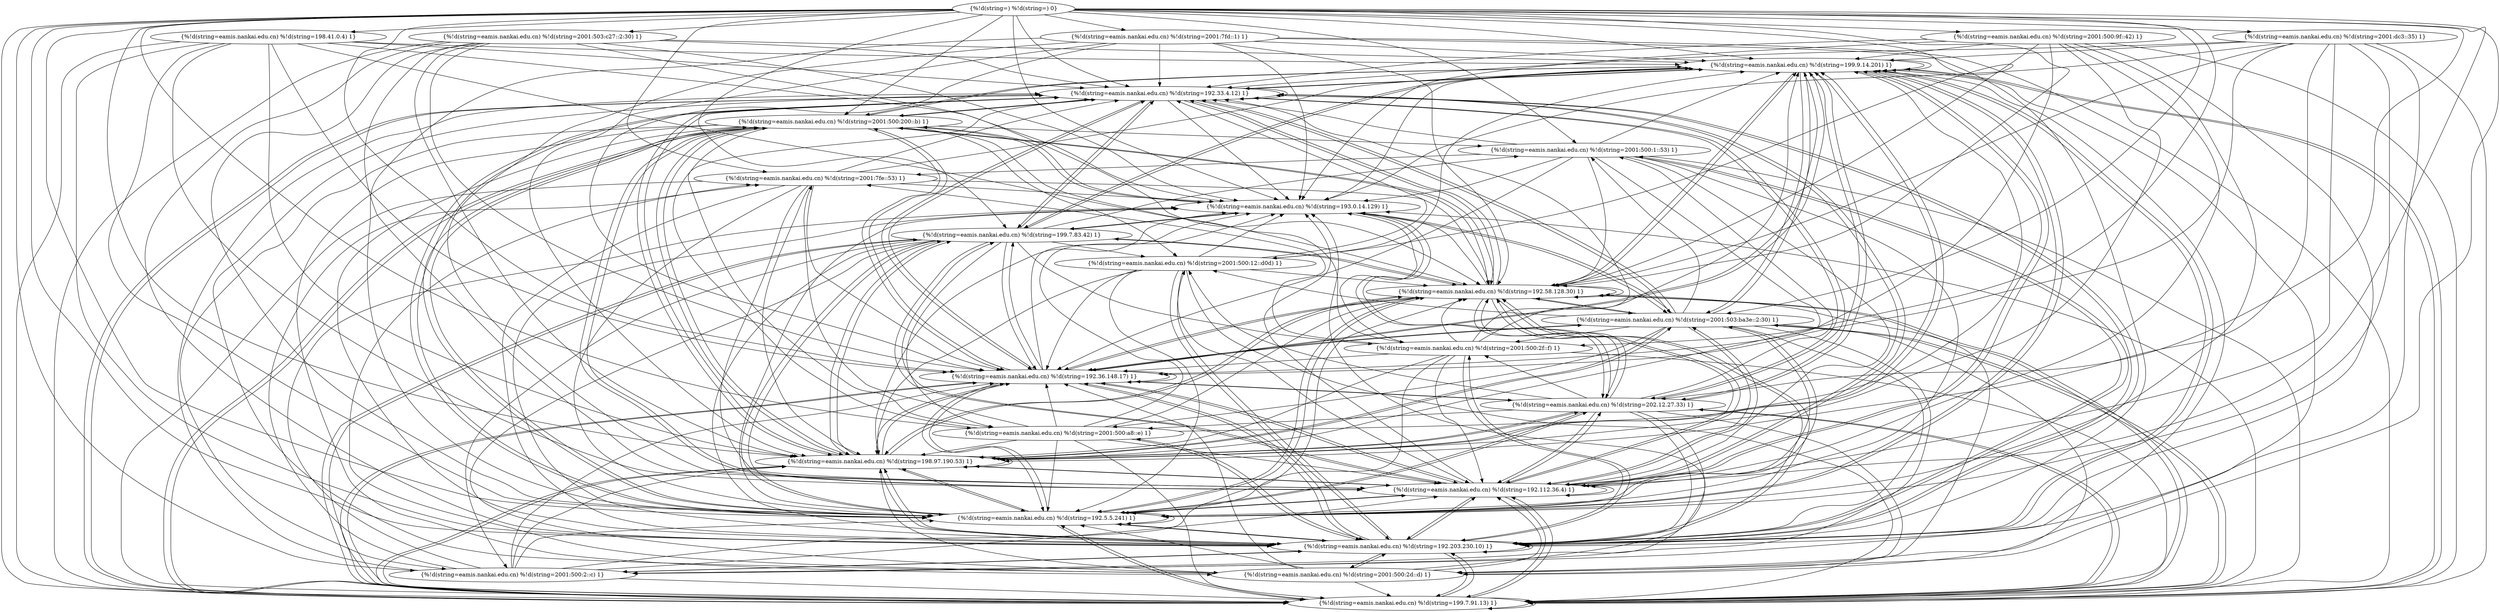 digraph G {
	 "{%!d(string=) %!d(string=) 0}" -> "{%!d(string=eamis.nankai.edu.cn) %!d(string=198.41.0.4) 1}";
	 "{%!d(string=) %!d(string=) 0}" -> "{%!d(string=eamis.nankai.edu.cn) %!d(string=199.9.14.201) 1}";
	 "{%!d(string=) %!d(string=) 0}" -> "{%!d(string=eamis.nankai.edu.cn) %!d(string=192.33.4.12) 1}";
	 "{%!d(string=) %!d(string=) 0}" -> "{%!d(string=eamis.nankai.edu.cn) %!d(string=199.7.91.13) 1}";
	 "{%!d(string=) %!d(string=) 0}" -> "{%!d(string=eamis.nankai.edu.cn) %!d(string=192.203.230.10) 1}";
	 "{%!d(string=) %!d(string=) 0}" -> "{%!d(string=eamis.nankai.edu.cn) %!d(string=192.5.5.241) 1}";
	 "{%!d(string=) %!d(string=) 0}" -> "{%!d(string=eamis.nankai.edu.cn) %!d(string=192.112.36.4) 1}";
	 "{%!d(string=) %!d(string=) 0}" -> "{%!d(string=eamis.nankai.edu.cn) %!d(string=198.97.190.53) 1}";
	 "{%!d(string=) %!d(string=) 0}" -> "{%!d(string=eamis.nankai.edu.cn) %!d(string=192.36.148.17) 1}";
	 "{%!d(string=) %!d(string=) 0}" -> "{%!d(string=eamis.nankai.edu.cn) %!d(string=192.58.128.30) 1}";
	 "{%!d(string=) %!d(string=) 0}" -> "{%!d(string=eamis.nankai.edu.cn) %!d(string=193.0.14.129) 1}";
	 "{%!d(string=) %!d(string=) 0}" -> "{%!d(string=eamis.nankai.edu.cn) %!d(string=199.7.83.42) 1}";
	 "{%!d(string=) %!d(string=) 0}" -> "{%!d(string=eamis.nankai.edu.cn) %!d(string=202.12.27.33) 1}";
	 "{%!d(string=) %!d(string=) 0}" -> "{%!d(string=eamis.nankai.edu.cn) %!d(string=2001:503:ba3e::2:30) 1}";
	 "{%!d(string=) %!d(string=) 0}" -> "{%!d(string=eamis.nankai.edu.cn) %!d(string=2001:500:200::b) 1}";
	 "{%!d(string=) %!d(string=) 0}" -> "{%!d(string=eamis.nankai.edu.cn) %!d(string=2001:500:2::c) 1}";
	 "{%!d(string=) %!d(string=) 0}" -> "{%!d(string=eamis.nankai.edu.cn) %!d(string=2001:500:2d::d) 1}";
	 "{%!d(string=) %!d(string=) 0}" -> "{%!d(string=eamis.nankai.edu.cn) %!d(string=2001:500:a8::e) 1}";
	 "{%!d(string=) %!d(string=) 0}" -> "{%!d(string=eamis.nankai.edu.cn) %!d(string=2001:500:2f::f) 1}";
	 "{%!d(string=) %!d(string=) 0}" -> "{%!d(string=eamis.nankai.edu.cn) %!d(string=2001:500:12::d0d) 1}";
	 "{%!d(string=) %!d(string=) 0}" -> "{%!d(string=eamis.nankai.edu.cn) %!d(string=2001:500:1::53) 1}";
	 "{%!d(string=) %!d(string=) 0}" -> "{%!d(string=eamis.nankai.edu.cn) %!d(string=2001:7fe::53) 1}";
	 "{%!d(string=) %!d(string=) 0}" -> "{%!d(string=eamis.nankai.edu.cn) %!d(string=2001:503:c27::2:30) 1}";
	 "{%!d(string=) %!d(string=) 0}" -> "{%!d(string=eamis.nankai.edu.cn) %!d(string=2001:7fd::1) 1}";
	 "{%!d(string=) %!d(string=) 0}" -> "{%!d(string=eamis.nankai.edu.cn) %!d(string=2001:500:9f::42) 1}";
	 "{%!d(string=) %!d(string=) 0}" -> "{%!d(string=eamis.nankai.edu.cn) %!d(string=2001:dc3::35) 1}";
	 "{%!d(string=eamis.nankai.edu.cn) %!d(string=198.41.0.4) 1}" -> "{%!d(string=eamis.nankai.edu.cn) %!d(string=199.9.14.201) 1}";
	 "{%!d(string=eamis.nankai.edu.cn) %!d(string=198.41.0.4) 1}" -> "{%!d(string=eamis.nankai.edu.cn) %!d(string=192.33.4.12) 1}";
	 "{%!d(string=eamis.nankai.edu.cn) %!d(string=198.41.0.4) 1}" -> "{%!d(string=eamis.nankai.edu.cn) %!d(string=199.7.91.13) 1}";
	 "{%!d(string=eamis.nankai.edu.cn) %!d(string=198.41.0.4) 1}" -> "{%!d(string=eamis.nankai.edu.cn) %!d(string=192.203.230.10) 1}";
	 "{%!d(string=eamis.nankai.edu.cn) %!d(string=198.41.0.4) 1}" -> "{%!d(string=eamis.nankai.edu.cn) %!d(string=192.5.5.241) 1}";
	 "{%!d(string=eamis.nankai.edu.cn) %!d(string=198.41.0.4) 1}" -> "{%!d(string=eamis.nankai.edu.cn) %!d(string=192.112.36.4) 1}";
	 "{%!d(string=eamis.nankai.edu.cn) %!d(string=198.41.0.4) 1}" -> "{%!d(string=eamis.nankai.edu.cn) %!d(string=198.97.190.53) 1}";
	 "{%!d(string=eamis.nankai.edu.cn) %!d(string=198.41.0.4) 1}" -> "{%!d(string=eamis.nankai.edu.cn) %!d(string=192.36.148.17) 1}";
	 "{%!d(string=eamis.nankai.edu.cn) %!d(string=198.41.0.4) 1}" -> "{%!d(string=eamis.nankai.edu.cn) %!d(string=192.58.128.30) 1}";
	 "{%!d(string=eamis.nankai.edu.cn) %!d(string=198.41.0.4) 1}" -> "{%!d(string=eamis.nankai.edu.cn) %!d(string=193.0.14.129) 1}";
	 "{%!d(string=eamis.nankai.edu.cn) %!d(string=199.9.14.201) 1}" -> "{%!d(string=eamis.nankai.edu.cn) %!d(string=199.9.14.201) 1}";
	 "{%!d(string=eamis.nankai.edu.cn) %!d(string=199.9.14.201) 1}" -> "{%!d(string=eamis.nankai.edu.cn) %!d(string=192.33.4.12) 1}";
	 "{%!d(string=eamis.nankai.edu.cn) %!d(string=199.9.14.201) 1}" -> "{%!d(string=eamis.nankai.edu.cn) %!d(string=199.7.91.13) 1}";
	 "{%!d(string=eamis.nankai.edu.cn) %!d(string=199.9.14.201) 1}" -> "{%!d(string=eamis.nankai.edu.cn) %!d(string=192.203.230.10) 1}";
	 "{%!d(string=eamis.nankai.edu.cn) %!d(string=199.9.14.201) 1}" -> "{%!d(string=eamis.nankai.edu.cn) %!d(string=192.5.5.241) 1}";
	 "{%!d(string=eamis.nankai.edu.cn) %!d(string=199.9.14.201) 1}" -> "{%!d(string=eamis.nankai.edu.cn) %!d(string=192.112.36.4) 1}";
	 "{%!d(string=eamis.nankai.edu.cn) %!d(string=199.9.14.201) 1}" -> "{%!d(string=eamis.nankai.edu.cn) %!d(string=198.97.190.53) 1}";
	 "{%!d(string=eamis.nankai.edu.cn) %!d(string=199.9.14.201) 1}" -> "{%!d(string=eamis.nankai.edu.cn) %!d(string=192.36.148.17) 1}";
	 "{%!d(string=eamis.nankai.edu.cn) %!d(string=199.9.14.201) 1}" -> "{%!d(string=eamis.nankai.edu.cn) %!d(string=192.58.128.30) 1}";
	 "{%!d(string=eamis.nankai.edu.cn) %!d(string=199.9.14.201) 1}" -> "{%!d(string=eamis.nankai.edu.cn) %!d(string=193.0.14.129) 1}";
	 "{%!d(string=eamis.nankai.edu.cn) %!d(string=199.9.14.201) 1}" -> "{%!d(string=eamis.nankai.edu.cn) %!d(string=199.7.83.42) 1}";
	 "{%!d(string=eamis.nankai.edu.cn) %!d(string=199.9.14.201) 1}" -> "{%!d(string=eamis.nankai.edu.cn) %!d(string=202.12.27.33) 1}";
	 "{%!d(string=eamis.nankai.edu.cn) %!d(string=199.9.14.201) 1}" -> "{%!d(string=eamis.nankai.edu.cn) %!d(string=2001:503:ba3e::2:30) 1}";
	 "{%!d(string=eamis.nankai.edu.cn) %!d(string=199.9.14.201) 1}" -> "{%!d(string=eamis.nankai.edu.cn) %!d(string=2001:500:200::b) 1}";
	 "{%!d(string=eamis.nankai.edu.cn) %!d(string=192.33.4.12) 1}" -> "{%!d(string=eamis.nankai.edu.cn) %!d(string=199.9.14.201) 1}";
	 "{%!d(string=eamis.nankai.edu.cn) %!d(string=192.33.4.12) 1}" -> "{%!d(string=eamis.nankai.edu.cn) %!d(string=192.33.4.12) 1}";
	 "{%!d(string=eamis.nankai.edu.cn) %!d(string=192.33.4.12) 1}" -> "{%!d(string=eamis.nankai.edu.cn) %!d(string=199.7.91.13) 1}";
	 "{%!d(string=eamis.nankai.edu.cn) %!d(string=192.33.4.12) 1}" -> "{%!d(string=eamis.nankai.edu.cn) %!d(string=192.203.230.10) 1}";
	 "{%!d(string=eamis.nankai.edu.cn) %!d(string=192.33.4.12) 1}" -> "{%!d(string=eamis.nankai.edu.cn) %!d(string=192.5.5.241) 1}";
	 "{%!d(string=eamis.nankai.edu.cn) %!d(string=192.33.4.12) 1}" -> "{%!d(string=eamis.nankai.edu.cn) %!d(string=192.112.36.4) 1}";
	 "{%!d(string=eamis.nankai.edu.cn) %!d(string=192.33.4.12) 1}" -> "{%!d(string=eamis.nankai.edu.cn) %!d(string=198.97.190.53) 1}";
	 "{%!d(string=eamis.nankai.edu.cn) %!d(string=192.33.4.12) 1}" -> "{%!d(string=eamis.nankai.edu.cn) %!d(string=192.36.148.17) 1}";
	 "{%!d(string=eamis.nankai.edu.cn) %!d(string=192.33.4.12) 1}" -> "{%!d(string=eamis.nankai.edu.cn) %!d(string=192.58.128.30) 1}";
	 "{%!d(string=eamis.nankai.edu.cn) %!d(string=192.33.4.12) 1}" -> "{%!d(string=eamis.nankai.edu.cn) %!d(string=193.0.14.129) 1}";
	 "{%!d(string=eamis.nankai.edu.cn) %!d(string=192.33.4.12) 1}" -> "{%!d(string=eamis.nankai.edu.cn) %!d(string=199.7.83.42) 1}";
	 "{%!d(string=eamis.nankai.edu.cn) %!d(string=192.33.4.12) 1}" -> "{%!d(string=eamis.nankai.edu.cn) %!d(string=202.12.27.33) 1}";
	 "{%!d(string=eamis.nankai.edu.cn) %!d(string=192.33.4.12) 1}" -> "{%!d(string=eamis.nankai.edu.cn) %!d(string=2001:503:ba3e::2:30) 1}";
	 "{%!d(string=eamis.nankai.edu.cn) %!d(string=192.33.4.12) 1}" -> "{%!d(string=eamis.nankai.edu.cn) %!d(string=2001:500:200::b) 1}";
	 "{%!d(string=eamis.nankai.edu.cn) %!d(string=199.7.91.13) 1}" -> "{%!d(string=eamis.nankai.edu.cn) %!d(string=199.9.14.201) 1}";
	 "{%!d(string=eamis.nankai.edu.cn) %!d(string=199.7.91.13) 1}" -> "{%!d(string=eamis.nankai.edu.cn) %!d(string=192.33.4.12) 1}";
	 "{%!d(string=eamis.nankai.edu.cn) %!d(string=199.7.91.13) 1}" -> "{%!d(string=eamis.nankai.edu.cn) %!d(string=199.7.91.13) 1}";
	 "{%!d(string=eamis.nankai.edu.cn) %!d(string=199.7.91.13) 1}" -> "{%!d(string=eamis.nankai.edu.cn) %!d(string=192.203.230.10) 1}";
	 "{%!d(string=eamis.nankai.edu.cn) %!d(string=199.7.91.13) 1}" -> "{%!d(string=eamis.nankai.edu.cn) %!d(string=192.5.5.241) 1}";
	 "{%!d(string=eamis.nankai.edu.cn) %!d(string=199.7.91.13) 1}" -> "{%!d(string=eamis.nankai.edu.cn) %!d(string=192.112.36.4) 1}";
	 "{%!d(string=eamis.nankai.edu.cn) %!d(string=199.7.91.13) 1}" -> "{%!d(string=eamis.nankai.edu.cn) %!d(string=198.97.190.53) 1}";
	 "{%!d(string=eamis.nankai.edu.cn) %!d(string=199.7.91.13) 1}" -> "{%!d(string=eamis.nankai.edu.cn) %!d(string=192.36.148.17) 1}";
	 "{%!d(string=eamis.nankai.edu.cn) %!d(string=199.7.91.13) 1}" -> "{%!d(string=eamis.nankai.edu.cn) %!d(string=192.58.128.30) 1}";
	 "{%!d(string=eamis.nankai.edu.cn) %!d(string=199.7.91.13) 1}" -> "{%!d(string=eamis.nankai.edu.cn) %!d(string=193.0.14.129) 1}";
	 "{%!d(string=eamis.nankai.edu.cn) %!d(string=199.7.91.13) 1}" -> "{%!d(string=eamis.nankai.edu.cn) %!d(string=199.7.83.42) 1}";
	 "{%!d(string=eamis.nankai.edu.cn) %!d(string=199.7.91.13) 1}" -> "{%!d(string=eamis.nankai.edu.cn) %!d(string=202.12.27.33) 1}";
	 "{%!d(string=eamis.nankai.edu.cn) %!d(string=199.7.91.13) 1}" -> "{%!d(string=eamis.nankai.edu.cn) %!d(string=2001:503:ba3e::2:30) 1}";
	 "{%!d(string=eamis.nankai.edu.cn) %!d(string=199.7.91.13) 1}" -> "{%!d(string=eamis.nankai.edu.cn) %!d(string=2001:500:200::b) 1}";
	 "{%!d(string=eamis.nankai.edu.cn) %!d(string=192.203.230.10) 1}" -> "{%!d(string=eamis.nankai.edu.cn) %!d(string=199.9.14.201) 1}";
	 "{%!d(string=eamis.nankai.edu.cn) %!d(string=192.203.230.10) 1}" -> "{%!d(string=eamis.nankai.edu.cn) %!d(string=192.33.4.12) 1}";
	 "{%!d(string=eamis.nankai.edu.cn) %!d(string=192.203.230.10) 1}" -> "{%!d(string=eamis.nankai.edu.cn) %!d(string=199.7.91.13) 1}";
	 "{%!d(string=eamis.nankai.edu.cn) %!d(string=192.203.230.10) 1}" -> "{%!d(string=eamis.nankai.edu.cn) %!d(string=192.203.230.10) 1}";
	 "{%!d(string=eamis.nankai.edu.cn) %!d(string=192.203.230.10) 1}" -> "{%!d(string=eamis.nankai.edu.cn) %!d(string=192.5.5.241) 1}";
	 "{%!d(string=eamis.nankai.edu.cn) %!d(string=192.203.230.10) 1}" -> "{%!d(string=eamis.nankai.edu.cn) %!d(string=192.112.36.4) 1}";
	 "{%!d(string=eamis.nankai.edu.cn) %!d(string=192.203.230.10) 1}" -> "{%!d(string=eamis.nankai.edu.cn) %!d(string=198.97.190.53) 1}";
	 "{%!d(string=eamis.nankai.edu.cn) %!d(string=192.203.230.10) 1}" -> "{%!d(string=eamis.nankai.edu.cn) %!d(string=192.36.148.17) 1}";
	 "{%!d(string=eamis.nankai.edu.cn) %!d(string=192.203.230.10) 1}" -> "{%!d(string=eamis.nankai.edu.cn) %!d(string=192.58.128.30) 1}";
	 "{%!d(string=eamis.nankai.edu.cn) %!d(string=192.203.230.10) 1}" -> "{%!d(string=eamis.nankai.edu.cn) %!d(string=193.0.14.129) 1}";
	 "{%!d(string=eamis.nankai.edu.cn) %!d(string=192.203.230.10) 1}" -> "{%!d(string=eamis.nankai.edu.cn) %!d(string=2001:500:2::c) 1}";
	 "{%!d(string=eamis.nankai.edu.cn) %!d(string=192.203.230.10) 1}" -> "{%!d(string=eamis.nankai.edu.cn) %!d(string=2001:500:2d::d) 1}";
	 "{%!d(string=eamis.nankai.edu.cn) %!d(string=192.203.230.10) 1}" -> "{%!d(string=eamis.nankai.edu.cn) %!d(string=2001:500:a8::e) 1}";
	 "{%!d(string=eamis.nankai.edu.cn) %!d(string=192.203.230.10) 1}" -> "{%!d(string=eamis.nankai.edu.cn) %!d(string=2001:500:2f::f) 1}";
	 "{%!d(string=eamis.nankai.edu.cn) %!d(string=192.203.230.10) 1}" -> "{%!d(string=eamis.nankai.edu.cn) %!d(string=2001:500:12::d0d) 1}";
	 "{%!d(string=eamis.nankai.edu.cn) %!d(string=192.203.230.10) 1}" -> "{%!d(string=eamis.nankai.edu.cn) %!d(string=2001:500:1::53) 1}";
	 "{%!d(string=eamis.nankai.edu.cn) %!d(string=192.5.5.241) 1}" -> "{%!d(string=eamis.nankai.edu.cn) %!d(string=199.9.14.201) 1}";
	 "{%!d(string=eamis.nankai.edu.cn) %!d(string=192.5.5.241) 1}" -> "{%!d(string=eamis.nankai.edu.cn) %!d(string=192.33.4.12) 1}";
	 "{%!d(string=eamis.nankai.edu.cn) %!d(string=192.5.5.241) 1}" -> "{%!d(string=eamis.nankai.edu.cn) %!d(string=199.7.91.13) 1}";
	 "{%!d(string=eamis.nankai.edu.cn) %!d(string=192.5.5.241) 1}" -> "{%!d(string=eamis.nankai.edu.cn) %!d(string=192.203.230.10) 1}";
	 "{%!d(string=eamis.nankai.edu.cn) %!d(string=192.5.5.241) 1}" -> "{%!d(string=eamis.nankai.edu.cn) %!d(string=192.5.5.241) 1}";
	 "{%!d(string=eamis.nankai.edu.cn) %!d(string=192.5.5.241) 1}" -> "{%!d(string=eamis.nankai.edu.cn) %!d(string=192.112.36.4) 1}";
	 "{%!d(string=eamis.nankai.edu.cn) %!d(string=192.5.5.241) 1}" -> "{%!d(string=eamis.nankai.edu.cn) %!d(string=198.97.190.53) 1}";
	 "{%!d(string=eamis.nankai.edu.cn) %!d(string=192.5.5.241) 1}" -> "{%!d(string=eamis.nankai.edu.cn) %!d(string=192.36.148.17) 1}";
	 "{%!d(string=eamis.nankai.edu.cn) %!d(string=192.5.5.241) 1}" -> "{%!d(string=eamis.nankai.edu.cn) %!d(string=192.58.128.30) 1}";
	 "{%!d(string=eamis.nankai.edu.cn) %!d(string=192.5.5.241) 1}" -> "{%!d(string=eamis.nankai.edu.cn) %!d(string=193.0.14.129) 1}";
	 "{%!d(string=eamis.nankai.edu.cn) %!d(string=192.5.5.241) 1}" -> "{%!d(string=eamis.nankai.edu.cn) %!d(string=199.7.83.42) 1}";
	 "{%!d(string=eamis.nankai.edu.cn) %!d(string=192.5.5.241) 1}" -> "{%!d(string=eamis.nankai.edu.cn) %!d(string=202.12.27.33) 1}";
	 "{%!d(string=eamis.nankai.edu.cn) %!d(string=192.5.5.241) 1}" -> "{%!d(string=eamis.nankai.edu.cn) %!d(string=2001:503:ba3e::2:30) 1}";
	 "{%!d(string=eamis.nankai.edu.cn) %!d(string=192.5.5.241) 1}" -> "{%!d(string=eamis.nankai.edu.cn) %!d(string=2001:500:200::b) 1}";
	 "{%!d(string=eamis.nankai.edu.cn) %!d(string=192.112.36.4) 1}" -> "{%!d(string=eamis.nankai.edu.cn) %!d(string=199.9.14.201) 1}";
	 "{%!d(string=eamis.nankai.edu.cn) %!d(string=192.112.36.4) 1}" -> "{%!d(string=eamis.nankai.edu.cn) %!d(string=192.33.4.12) 1}";
	 "{%!d(string=eamis.nankai.edu.cn) %!d(string=192.112.36.4) 1}" -> "{%!d(string=eamis.nankai.edu.cn) %!d(string=199.7.91.13) 1}";
	 "{%!d(string=eamis.nankai.edu.cn) %!d(string=192.112.36.4) 1}" -> "{%!d(string=eamis.nankai.edu.cn) %!d(string=192.203.230.10) 1}";
	 "{%!d(string=eamis.nankai.edu.cn) %!d(string=192.112.36.4) 1}" -> "{%!d(string=eamis.nankai.edu.cn) %!d(string=192.5.5.241) 1}";
	 "{%!d(string=eamis.nankai.edu.cn) %!d(string=192.112.36.4) 1}" -> "{%!d(string=eamis.nankai.edu.cn) %!d(string=192.112.36.4) 1}";
	 "{%!d(string=eamis.nankai.edu.cn) %!d(string=192.112.36.4) 1}" -> "{%!d(string=eamis.nankai.edu.cn) %!d(string=198.97.190.53) 1}";
	 "{%!d(string=eamis.nankai.edu.cn) %!d(string=192.112.36.4) 1}" -> "{%!d(string=eamis.nankai.edu.cn) %!d(string=192.36.148.17) 1}";
	 "{%!d(string=eamis.nankai.edu.cn) %!d(string=192.112.36.4) 1}" -> "{%!d(string=eamis.nankai.edu.cn) %!d(string=192.58.128.30) 1}";
	 "{%!d(string=eamis.nankai.edu.cn) %!d(string=192.112.36.4) 1}" -> "{%!d(string=eamis.nankai.edu.cn) %!d(string=193.0.14.129) 1}";
	 "{%!d(string=eamis.nankai.edu.cn) %!d(string=192.112.36.4) 1}" -> "{%!d(string=eamis.nankai.edu.cn) %!d(string=199.7.83.42) 1}";
	 "{%!d(string=eamis.nankai.edu.cn) %!d(string=192.112.36.4) 1}" -> "{%!d(string=eamis.nankai.edu.cn) %!d(string=202.12.27.33) 1}";
	 "{%!d(string=eamis.nankai.edu.cn) %!d(string=192.112.36.4) 1}" -> "{%!d(string=eamis.nankai.edu.cn) %!d(string=2001:503:ba3e::2:30) 1}";
	 "{%!d(string=eamis.nankai.edu.cn) %!d(string=192.112.36.4) 1}" -> "{%!d(string=eamis.nankai.edu.cn) %!d(string=2001:500:200::b) 1}";
	 "{%!d(string=eamis.nankai.edu.cn) %!d(string=198.97.190.53) 1}" -> "{%!d(string=eamis.nankai.edu.cn) %!d(string=199.9.14.201) 1}";
	 "{%!d(string=eamis.nankai.edu.cn) %!d(string=198.97.190.53) 1}" -> "{%!d(string=eamis.nankai.edu.cn) %!d(string=192.33.4.12) 1}";
	 "{%!d(string=eamis.nankai.edu.cn) %!d(string=198.97.190.53) 1}" -> "{%!d(string=eamis.nankai.edu.cn) %!d(string=199.7.91.13) 1}";
	 "{%!d(string=eamis.nankai.edu.cn) %!d(string=198.97.190.53) 1}" -> "{%!d(string=eamis.nankai.edu.cn) %!d(string=192.203.230.10) 1}";
	 "{%!d(string=eamis.nankai.edu.cn) %!d(string=198.97.190.53) 1}" -> "{%!d(string=eamis.nankai.edu.cn) %!d(string=192.5.5.241) 1}";
	 "{%!d(string=eamis.nankai.edu.cn) %!d(string=198.97.190.53) 1}" -> "{%!d(string=eamis.nankai.edu.cn) %!d(string=192.112.36.4) 1}";
	 "{%!d(string=eamis.nankai.edu.cn) %!d(string=198.97.190.53) 1}" -> "{%!d(string=eamis.nankai.edu.cn) %!d(string=198.97.190.53) 1}";
	 "{%!d(string=eamis.nankai.edu.cn) %!d(string=198.97.190.53) 1}" -> "{%!d(string=eamis.nankai.edu.cn) %!d(string=192.36.148.17) 1}";
	 "{%!d(string=eamis.nankai.edu.cn) %!d(string=198.97.190.53) 1}" -> "{%!d(string=eamis.nankai.edu.cn) %!d(string=192.58.128.30) 1}";
	 "{%!d(string=eamis.nankai.edu.cn) %!d(string=198.97.190.53) 1}" -> "{%!d(string=eamis.nankai.edu.cn) %!d(string=193.0.14.129) 1}";
	 "{%!d(string=eamis.nankai.edu.cn) %!d(string=198.97.190.53) 1}" -> "{%!d(string=eamis.nankai.edu.cn) %!d(string=199.7.83.42) 1}";
	 "{%!d(string=eamis.nankai.edu.cn) %!d(string=198.97.190.53) 1}" -> "{%!d(string=eamis.nankai.edu.cn) %!d(string=202.12.27.33) 1}";
	 "{%!d(string=eamis.nankai.edu.cn) %!d(string=198.97.190.53) 1}" -> "{%!d(string=eamis.nankai.edu.cn) %!d(string=2001:503:ba3e::2:30) 1}";
	 "{%!d(string=eamis.nankai.edu.cn) %!d(string=198.97.190.53) 1}" -> "{%!d(string=eamis.nankai.edu.cn) %!d(string=2001:500:200::b) 1}";
	 "{%!d(string=eamis.nankai.edu.cn) %!d(string=192.36.148.17) 1}" -> "{%!d(string=eamis.nankai.edu.cn) %!d(string=199.9.14.201) 1}";
	 "{%!d(string=eamis.nankai.edu.cn) %!d(string=192.36.148.17) 1}" -> "{%!d(string=eamis.nankai.edu.cn) %!d(string=192.33.4.12) 1}";
	 "{%!d(string=eamis.nankai.edu.cn) %!d(string=192.36.148.17) 1}" -> "{%!d(string=eamis.nankai.edu.cn) %!d(string=199.7.91.13) 1}";
	 "{%!d(string=eamis.nankai.edu.cn) %!d(string=192.36.148.17) 1}" -> "{%!d(string=eamis.nankai.edu.cn) %!d(string=192.203.230.10) 1}";
	 "{%!d(string=eamis.nankai.edu.cn) %!d(string=192.36.148.17) 1}" -> "{%!d(string=eamis.nankai.edu.cn) %!d(string=192.5.5.241) 1}";
	 "{%!d(string=eamis.nankai.edu.cn) %!d(string=192.36.148.17) 1}" -> "{%!d(string=eamis.nankai.edu.cn) %!d(string=192.112.36.4) 1}";
	 "{%!d(string=eamis.nankai.edu.cn) %!d(string=192.36.148.17) 1}" -> "{%!d(string=eamis.nankai.edu.cn) %!d(string=198.97.190.53) 1}";
	 "{%!d(string=eamis.nankai.edu.cn) %!d(string=192.36.148.17) 1}" -> "{%!d(string=eamis.nankai.edu.cn) %!d(string=192.36.148.17) 1}";
	 "{%!d(string=eamis.nankai.edu.cn) %!d(string=192.36.148.17) 1}" -> "{%!d(string=eamis.nankai.edu.cn) %!d(string=192.58.128.30) 1}";
	 "{%!d(string=eamis.nankai.edu.cn) %!d(string=192.36.148.17) 1}" -> "{%!d(string=eamis.nankai.edu.cn) %!d(string=193.0.14.129) 1}";
	 "{%!d(string=eamis.nankai.edu.cn) %!d(string=192.36.148.17) 1}" -> "{%!d(string=eamis.nankai.edu.cn) %!d(string=199.7.83.42) 1}";
	 "{%!d(string=eamis.nankai.edu.cn) %!d(string=192.36.148.17) 1}" -> "{%!d(string=eamis.nankai.edu.cn) %!d(string=202.12.27.33) 1}";
	 "{%!d(string=eamis.nankai.edu.cn) %!d(string=192.36.148.17) 1}" -> "{%!d(string=eamis.nankai.edu.cn) %!d(string=2001:503:ba3e::2:30) 1}";
	 "{%!d(string=eamis.nankai.edu.cn) %!d(string=192.36.148.17) 1}" -> "{%!d(string=eamis.nankai.edu.cn) %!d(string=2001:500:200::b) 1}";
	 "{%!d(string=eamis.nankai.edu.cn) %!d(string=192.58.128.30) 1}" -> "{%!d(string=eamis.nankai.edu.cn) %!d(string=199.9.14.201) 1}";
	 "{%!d(string=eamis.nankai.edu.cn) %!d(string=192.58.128.30) 1}" -> "{%!d(string=eamis.nankai.edu.cn) %!d(string=192.33.4.12) 1}";
	 "{%!d(string=eamis.nankai.edu.cn) %!d(string=192.58.128.30) 1}" -> "{%!d(string=eamis.nankai.edu.cn) %!d(string=199.7.91.13) 1}";
	 "{%!d(string=eamis.nankai.edu.cn) %!d(string=192.58.128.30) 1}" -> "{%!d(string=eamis.nankai.edu.cn) %!d(string=192.203.230.10) 1}";
	 "{%!d(string=eamis.nankai.edu.cn) %!d(string=192.58.128.30) 1}" -> "{%!d(string=eamis.nankai.edu.cn) %!d(string=192.5.5.241) 1}";
	 "{%!d(string=eamis.nankai.edu.cn) %!d(string=192.58.128.30) 1}" -> "{%!d(string=eamis.nankai.edu.cn) %!d(string=192.112.36.4) 1}";
	 "{%!d(string=eamis.nankai.edu.cn) %!d(string=192.58.128.30) 1}" -> "{%!d(string=eamis.nankai.edu.cn) %!d(string=198.97.190.53) 1}";
	 "{%!d(string=eamis.nankai.edu.cn) %!d(string=192.58.128.30) 1}" -> "{%!d(string=eamis.nankai.edu.cn) %!d(string=192.36.148.17) 1}";
	 "{%!d(string=eamis.nankai.edu.cn) %!d(string=192.58.128.30) 1}" -> "{%!d(string=eamis.nankai.edu.cn) %!d(string=192.58.128.30) 1}";
	 "{%!d(string=eamis.nankai.edu.cn) %!d(string=192.58.128.30) 1}" -> "{%!d(string=eamis.nankai.edu.cn) %!d(string=193.0.14.129) 1}";
	 "{%!d(string=eamis.nankai.edu.cn) %!d(string=192.58.128.30) 1}" -> "{%!d(string=eamis.nankai.edu.cn) %!d(string=199.7.83.42) 1}";
	 "{%!d(string=eamis.nankai.edu.cn) %!d(string=192.58.128.30) 1}" -> "{%!d(string=eamis.nankai.edu.cn) %!d(string=202.12.27.33) 1}";
	 "{%!d(string=eamis.nankai.edu.cn) %!d(string=192.58.128.30) 1}" -> "{%!d(string=eamis.nankai.edu.cn) %!d(string=2001:503:ba3e::2:30) 1}";
	 "{%!d(string=eamis.nankai.edu.cn) %!d(string=192.58.128.30) 1}" -> "{%!d(string=eamis.nankai.edu.cn) %!d(string=2001:500:200::b) 1}";
	 "{%!d(string=eamis.nankai.edu.cn) %!d(string=193.0.14.129) 1}" -> "{%!d(string=eamis.nankai.edu.cn) %!d(string=199.7.83.42) 1}";
	 "{%!d(string=eamis.nankai.edu.cn) %!d(string=193.0.14.129) 1}" -> "{%!d(string=eamis.nankai.edu.cn) %!d(string=202.12.27.33) 1}";
	 "{%!d(string=eamis.nankai.edu.cn) %!d(string=193.0.14.129) 1}" -> "{%!d(string=eamis.nankai.edu.cn) %!d(string=2001:503:ba3e::2:30) 1}";
	 "{%!d(string=eamis.nankai.edu.cn) %!d(string=193.0.14.129) 1}" -> "{%!d(string=eamis.nankai.edu.cn) %!d(string=2001:500:200::b) 1}";
	 "{%!d(string=eamis.nankai.edu.cn) %!d(string=199.7.83.42) 1}" -> "{%!d(string=eamis.nankai.edu.cn) %!d(string=199.9.14.201) 1}";
	 "{%!d(string=eamis.nankai.edu.cn) %!d(string=199.7.83.42) 1}" -> "{%!d(string=eamis.nankai.edu.cn) %!d(string=192.33.4.12) 1}";
	 "{%!d(string=eamis.nankai.edu.cn) %!d(string=199.7.83.42) 1}" -> "{%!d(string=eamis.nankai.edu.cn) %!d(string=199.7.91.13) 1}";
	 "{%!d(string=eamis.nankai.edu.cn) %!d(string=199.7.83.42) 1}" -> "{%!d(string=eamis.nankai.edu.cn) %!d(string=192.203.230.10) 1}";
	 "{%!d(string=eamis.nankai.edu.cn) %!d(string=199.7.83.42) 1}" -> "{%!d(string=eamis.nankai.edu.cn) %!d(string=192.5.5.241) 1}";
	 "{%!d(string=eamis.nankai.edu.cn) %!d(string=199.7.83.42) 1}" -> "{%!d(string=eamis.nankai.edu.cn) %!d(string=192.112.36.4) 1}";
	 "{%!d(string=eamis.nankai.edu.cn) %!d(string=199.7.83.42) 1}" -> "{%!d(string=eamis.nankai.edu.cn) %!d(string=198.97.190.53) 1}";
	 "{%!d(string=eamis.nankai.edu.cn) %!d(string=199.7.83.42) 1}" -> "{%!d(string=eamis.nankai.edu.cn) %!d(string=192.36.148.17) 1}";
	 "{%!d(string=eamis.nankai.edu.cn) %!d(string=199.7.83.42) 1}" -> "{%!d(string=eamis.nankai.edu.cn) %!d(string=192.58.128.30) 1}";
	 "{%!d(string=eamis.nankai.edu.cn) %!d(string=199.7.83.42) 1}" -> "{%!d(string=eamis.nankai.edu.cn) %!d(string=193.0.14.129) 1}";
	 "{%!d(string=eamis.nankai.edu.cn) %!d(string=199.7.83.42) 1}" -> "{%!d(string=eamis.nankai.edu.cn) %!d(string=2001:500:2::c) 1}";
	 "{%!d(string=eamis.nankai.edu.cn) %!d(string=199.7.83.42) 1}" -> "{%!d(string=eamis.nankai.edu.cn) %!d(string=2001:500:2d::d) 1}";
	 "{%!d(string=eamis.nankai.edu.cn) %!d(string=199.7.83.42) 1}" -> "{%!d(string=eamis.nankai.edu.cn) %!d(string=2001:500:a8::e) 1}";
	 "{%!d(string=eamis.nankai.edu.cn) %!d(string=199.7.83.42) 1}" -> "{%!d(string=eamis.nankai.edu.cn) %!d(string=2001:500:2f::f) 1}";
	 "{%!d(string=eamis.nankai.edu.cn) %!d(string=199.7.83.42) 1}" -> "{%!d(string=eamis.nankai.edu.cn) %!d(string=2001:500:12::d0d) 1}";
	 "{%!d(string=eamis.nankai.edu.cn) %!d(string=199.7.83.42) 1}" -> "{%!d(string=eamis.nankai.edu.cn) %!d(string=2001:500:1::53) 1}";
	 "{%!d(string=eamis.nankai.edu.cn) %!d(string=202.12.27.33) 1}" -> "{%!d(string=eamis.nankai.edu.cn) %!d(string=199.9.14.201) 1}";
	 "{%!d(string=eamis.nankai.edu.cn) %!d(string=202.12.27.33) 1}" -> "{%!d(string=eamis.nankai.edu.cn) %!d(string=192.33.4.12) 1}";
	 "{%!d(string=eamis.nankai.edu.cn) %!d(string=202.12.27.33) 1}" -> "{%!d(string=eamis.nankai.edu.cn) %!d(string=199.7.91.13) 1}";
	 "{%!d(string=eamis.nankai.edu.cn) %!d(string=202.12.27.33) 1}" -> "{%!d(string=eamis.nankai.edu.cn) %!d(string=192.203.230.10) 1}";
	 "{%!d(string=eamis.nankai.edu.cn) %!d(string=202.12.27.33) 1}" -> "{%!d(string=eamis.nankai.edu.cn) %!d(string=192.5.5.241) 1}";
	 "{%!d(string=eamis.nankai.edu.cn) %!d(string=202.12.27.33) 1}" -> "{%!d(string=eamis.nankai.edu.cn) %!d(string=192.112.36.4) 1}";
	 "{%!d(string=eamis.nankai.edu.cn) %!d(string=202.12.27.33) 1}" -> "{%!d(string=eamis.nankai.edu.cn) %!d(string=198.97.190.53) 1}";
	 "{%!d(string=eamis.nankai.edu.cn) %!d(string=202.12.27.33) 1}" -> "{%!d(string=eamis.nankai.edu.cn) %!d(string=192.36.148.17) 1}";
	 "{%!d(string=eamis.nankai.edu.cn) %!d(string=202.12.27.33) 1}" -> "{%!d(string=eamis.nankai.edu.cn) %!d(string=192.58.128.30) 1}";
	 "{%!d(string=eamis.nankai.edu.cn) %!d(string=202.12.27.33) 1}" -> "{%!d(string=eamis.nankai.edu.cn) %!d(string=193.0.14.129) 1}";
	 "{%!d(string=eamis.nankai.edu.cn) %!d(string=202.12.27.33) 1}" -> "{%!d(string=eamis.nankai.edu.cn) %!d(string=2001:500:2::c) 1}";
	 "{%!d(string=eamis.nankai.edu.cn) %!d(string=202.12.27.33) 1}" -> "{%!d(string=eamis.nankai.edu.cn) %!d(string=2001:500:2d::d) 1}";
	 "{%!d(string=eamis.nankai.edu.cn) %!d(string=202.12.27.33) 1}" -> "{%!d(string=eamis.nankai.edu.cn) %!d(string=2001:500:a8::e) 1}";
	 "{%!d(string=eamis.nankai.edu.cn) %!d(string=202.12.27.33) 1}" -> "{%!d(string=eamis.nankai.edu.cn) %!d(string=2001:500:2f::f) 1}";
	 "{%!d(string=eamis.nankai.edu.cn) %!d(string=202.12.27.33) 1}" -> "{%!d(string=eamis.nankai.edu.cn) %!d(string=2001:500:12::d0d) 1}";
	 "{%!d(string=eamis.nankai.edu.cn) %!d(string=202.12.27.33) 1}" -> "{%!d(string=eamis.nankai.edu.cn) %!d(string=2001:500:1::53) 1}";
	 "{%!d(string=eamis.nankai.edu.cn) %!d(string=2001:503:ba3e::2:30) 1}" -> "{%!d(string=eamis.nankai.edu.cn) %!d(string=199.9.14.201) 1}";
	 "{%!d(string=eamis.nankai.edu.cn) %!d(string=2001:503:ba3e::2:30) 1}" -> "{%!d(string=eamis.nankai.edu.cn) %!d(string=192.33.4.12) 1}";
	 "{%!d(string=eamis.nankai.edu.cn) %!d(string=2001:503:ba3e::2:30) 1}" -> "{%!d(string=eamis.nankai.edu.cn) %!d(string=199.7.91.13) 1}";
	 "{%!d(string=eamis.nankai.edu.cn) %!d(string=2001:503:ba3e::2:30) 1}" -> "{%!d(string=eamis.nankai.edu.cn) %!d(string=192.203.230.10) 1}";
	 "{%!d(string=eamis.nankai.edu.cn) %!d(string=2001:503:ba3e::2:30) 1}" -> "{%!d(string=eamis.nankai.edu.cn) %!d(string=192.5.5.241) 1}";
	 "{%!d(string=eamis.nankai.edu.cn) %!d(string=2001:503:ba3e::2:30) 1}" -> "{%!d(string=eamis.nankai.edu.cn) %!d(string=192.112.36.4) 1}";
	 "{%!d(string=eamis.nankai.edu.cn) %!d(string=2001:503:ba3e::2:30) 1}" -> "{%!d(string=eamis.nankai.edu.cn) %!d(string=198.97.190.53) 1}";
	 "{%!d(string=eamis.nankai.edu.cn) %!d(string=2001:503:ba3e::2:30) 1}" -> "{%!d(string=eamis.nankai.edu.cn) %!d(string=192.36.148.17) 1}";
	 "{%!d(string=eamis.nankai.edu.cn) %!d(string=2001:503:ba3e::2:30) 1}" -> "{%!d(string=eamis.nankai.edu.cn) %!d(string=192.58.128.30) 1}";
	 "{%!d(string=eamis.nankai.edu.cn) %!d(string=2001:503:ba3e::2:30) 1}" -> "{%!d(string=eamis.nankai.edu.cn) %!d(string=193.0.14.129) 1}";
	 "{%!d(string=eamis.nankai.edu.cn) %!d(string=2001:503:ba3e::2:30) 1}" -> "{%!d(string=eamis.nankai.edu.cn) %!d(string=2001:500:2::c) 1}";
	 "{%!d(string=eamis.nankai.edu.cn) %!d(string=2001:503:ba3e::2:30) 1}" -> "{%!d(string=eamis.nankai.edu.cn) %!d(string=2001:500:2d::d) 1}";
	 "{%!d(string=eamis.nankai.edu.cn) %!d(string=2001:503:ba3e::2:30) 1}" -> "{%!d(string=eamis.nankai.edu.cn) %!d(string=2001:500:a8::e) 1}";
	 "{%!d(string=eamis.nankai.edu.cn) %!d(string=2001:503:ba3e::2:30) 1}" -> "{%!d(string=eamis.nankai.edu.cn) %!d(string=2001:500:2f::f) 1}";
	 "{%!d(string=eamis.nankai.edu.cn) %!d(string=2001:503:ba3e::2:30) 1}" -> "{%!d(string=eamis.nankai.edu.cn) %!d(string=2001:500:12::d0d) 1}";
	 "{%!d(string=eamis.nankai.edu.cn) %!d(string=2001:503:ba3e::2:30) 1}" -> "{%!d(string=eamis.nankai.edu.cn) %!d(string=2001:500:1::53) 1}";
	 "{%!d(string=eamis.nankai.edu.cn) %!d(string=2001:500:200::b) 1}" -> "{%!d(string=eamis.nankai.edu.cn) %!d(string=199.9.14.201) 1}";
	 "{%!d(string=eamis.nankai.edu.cn) %!d(string=2001:500:200::b) 1}" -> "{%!d(string=eamis.nankai.edu.cn) %!d(string=192.33.4.12) 1}";
	 "{%!d(string=eamis.nankai.edu.cn) %!d(string=2001:500:200::b) 1}" -> "{%!d(string=eamis.nankai.edu.cn) %!d(string=199.7.91.13) 1}";
	 "{%!d(string=eamis.nankai.edu.cn) %!d(string=2001:500:200::b) 1}" -> "{%!d(string=eamis.nankai.edu.cn) %!d(string=192.203.230.10) 1}";
	 "{%!d(string=eamis.nankai.edu.cn) %!d(string=2001:500:200::b) 1}" -> "{%!d(string=eamis.nankai.edu.cn) %!d(string=192.5.5.241) 1}";
	 "{%!d(string=eamis.nankai.edu.cn) %!d(string=2001:500:200::b) 1}" -> "{%!d(string=eamis.nankai.edu.cn) %!d(string=192.112.36.4) 1}";
	 "{%!d(string=eamis.nankai.edu.cn) %!d(string=2001:500:200::b) 1}" -> "{%!d(string=eamis.nankai.edu.cn) %!d(string=198.97.190.53) 1}";
	 "{%!d(string=eamis.nankai.edu.cn) %!d(string=2001:500:200::b) 1}" -> "{%!d(string=eamis.nankai.edu.cn) %!d(string=192.36.148.17) 1}";
	 "{%!d(string=eamis.nankai.edu.cn) %!d(string=2001:500:200::b) 1}" -> "{%!d(string=eamis.nankai.edu.cn) %!d(string=192.58.128.30) 1}";
	 "{%!d(string=eamis.nankai.edu.cn) %!d(string=2001:500:200::b) 1}" -> "{%!d(string=eamis.nankai.edu.cn) %!d(string=193.0.14.129) 1}";
	 "{%!d(string=eamis.nankai.edu.cn) %!d(string=2001:500:200::b) 1}" -> "{%!d(string=eamis.nankai.edu.cn) %!d(string=2001:500:2::c) 1}";
	 "{%!d(string=eamis.nankai.edu.cn) %!d(string=2001:500:200::b) 1}" -> "{%!d(string=eamis.nankai.edu.cn) %!d(string=2001:500:2d::d) 1}";
	 "{%!d(string=eamis.nankai.edu.cn) %!d(string=2001:500:200::b) 1}" -> "{%!d(string=eamis.nankai.edu.cn) %!d(string=2001:500:a8::e) 1}";
	 "{%!d(string=eamis.nankai.edu.cn) %!d(string=2001:500:200::b) 1}" -> "{%!d(string=eamis.nankai.edu.cn) %!d(string=2001:500:2f::f) 1}";
	 "{%!d(string=eamis.nankai.edu.cn) %!d(string=2001:500:200::b) 1}" -> "{%!d(string=eamis.nankai.edu.cn) %!d(string=2001:500:12::d0d) 1}";
	 "{%!d(string=eamis.nankai.edu.cn) %!d(string=2001:500:200::b) 1}" -> "{%!d(string=eamis.nankai.edu.cn) %!d(string=2001:500:1::53) 1}";
	 "{%!d(string=eamis.nankai.edu.cn) %!d(string=2001:500:2::c) 1}" -> "{%!d(string=eamis.nankai.edu.cn) %!d(string=199.9.14.201) 1}";
	 "{%!d(string=eamis.nankai.edu.cn) %!d(string=2001:500:2::c) 1}" -> "{%!d(string=eamis.nankai.edu.cn) %!d(string=192.33.4.12) 1}";
	 "{%!d(string=eamis.nankai.edu.cn) %!d(string=2001:500:2::c) 1}" -> "{%!d(string=eamis.nankai.edu.cn) %!d(string=199.7.91.13) 1}";
	 "{%!d(string=eamis.nankai.edu.cn) %!d(string=2001:500:2::c) 1}" -> "{%!d(string=eamis.nankai.edu.cn) %!d(string=192.203.230.10) 1}";
	 "{%!d(string=eamis.nankai.edu.cn) %!d(string=2001:500:2::c) 1}" -> "{%!d(string=eamis.nankai.edu.cn) %!d(string=192.5.5.241) 1}";
	 "{%!d(string=eamis.nankai.edu.cn) %!d(string=2001:500:2::c) 1}" -> "{%!d(string=eamis.nankai.edu.cn) %!d(string=192.112.36.4) 1}";
	 "{%!d(string=eamis.nankai.edu.cn) %!d(string=2001:500:2::c) 1}" -> "{%!d(string=eamis.nankai.edu.cn) %!d(string=198.97.190.53) 1}";
	 "{%!d(string=eamis.nankai.edu.cn) %!d(string=2001:500:2::c) 1}" -> "{%!d(string=eamis.nankai.edu.cn) %!d(string=192.36.148.17) 1}";
	 "{%!d(string=eamis.nankai.edu.cn) %!d(string=2001:500:2::c) 1}" -> "{%!d(string=eamis.nankai.edu.cn) %!d(string=192.58.128.30) 1}";
	 "{%!d(string=eamis.nankai.edu.cn) %!d(string=2001:500:2::c) 1}" -> "{%!d(string=eamis.nankai.edu.cn) %!d(string=193.0.14.129) 1}";
	 "{%!d(string=eamis.nankai.edu.cn) %!d(string=2001:500:2::c) 1}" -> "{%!d(string=eamis.nankai.edu.cn) %!d(string=2001:7fe::53) 1}";
	 "{%!d(string=eamis.nankai.edu.cn) %!d(string=2001:500:2d::d) 1}" -> "{%!d(string=eamis.nankai.edu.cn) %!d(string=199.9.14.201) 1}";
	 "{%!d(string=eamis.nankai.edu.cn) %!d(string=2001:500:2d::d) 1}" -> "{%!d(string=eamis.nankai.edu.cn) %!d(string=192.33.4.12) 1}";
	 "{%!d(string=eamis.nankai.edu.cn) %!d(string=2001:500:2d::d) 1}" -> "{%!d(string=eamis.nankai.edu.cn) %!d(string=199.7.91.13) 1}";
	 "{%!d(string=eamis.nankai.edu.cn) %!d(string=2001:500:2d::d) 1}" -> "{%!d(string=eamis.nankai.edu.cn) %!d(string=192.203.230.10) 1}";
	 "{%!d(string=eamis.nankai.edu.cn) %!d(string=2001:500:2d::d) 1}" -> "{%!d(string=eamis.nankai.edu.cn) %!d(string=192.5.5.241) 1}";
	 "{%!d(string=eamis.nankai.edu.cn) %!d(string=2001:500:2d::d) 1}" -> "{%!d(string=eamis.nankai.edu.cn) %!d(string=192.112.36.4) 1}";
	 "{%!d(string=eamis.nankai.edu.cn) %!d(string=2001:500:2d::d) 1}" -> "{%!d(string=eamis.nankai.edu.cn) %!d(string=198.97.190.53) 1}";
	 "{%!d(string=eamis.nankai.edu.cn) %!d(string=2001:500:2d::d) 1}" -> "{%!d(string=eamis.nankai.edu.cn) %!d(string=192.36.148.17) 1}";
	 "{%!d(string=eamis.nankai.edu.cn) %!d(string=2001:500:2d::d) 1}" -> "{%!d(string=eamis.nankai.edu.cn) %!d(string=192.58.128.30) 1}";
	 "{%!d(string=eamis.nankai.edu.cn) %!d(string=2001:500:2d::d) 1}" -> "{%!d(string=eamis.nankai.edu.cn) %!d(string=193.0.14.129) 1}";
	 "{%!d(string=eamis.nankai.edu.cn) %!d(string=2001:500:2d::d) 1}" -> "{%!d(string=eamis.nankai.edu.cn) %!d(string=2001:7fe::53) 1}";
	 "{%!d(string=eamis.nankai.edu.cn) %!d(string=2001:500:a8::e) 1}" -> "{%!d(string=eamis.nankai.edu.cn) %!d(string=199.9.14.201) 1}";
	 "{%!d(string=eamis.nankai.edu.cn) %!d(string=2001:500:a8::e) 1}" -> "{%!d(string=eamis.nankai.edu.cn) %!d(string=192.33.4.12) 1}";
	 "{%!d(string=eamis.nankai.edu.cn) %!d(string=2001:500:a8::e) 1}" -> "{%!d(string=eamis.nankai.edu.cn) %!d(string=199.7.91.13) 1}";
	 "{%!d(string=eamis.nankai.edu.cn) %!d(string=2001:500:a8::e) 1}" -> "{%!d(string=eamis.nankai.edu.cn) %!d(string=192.203.230.10) 1}";
	 "{%!d(string=eamis.nankai.edu.cn) %!d(string=2001:500:a8::e) 1}" -> "{%!d(string=eamis.nankai.edu.cn) %!d(string=192.5.5.241) 1}";
	 "{%!d(string=eamis.nankai.edu.cn) %!d(string=2001:500:a8::e) 1}" -> "{%!d(string=eamis.nankai.edu.cn) %!d(string=192.112.36.4) 1}";
	 "{%!d(string=eamis.nankai.edu.cn) %!d(string=2001:500:a8::e) 1}" -> "{%!d(string=eamis.nankai.edu.cn) %!d(string=198.97.190.53) 1}";
	 "{%!d(string=eamis.nankai.edu.cn) %!d(string=2001:500:a8::e) 1}" -> "{%!d(string=eamis.nankai.edu.cn) %!d(string=192.36.148.17) 1}";
	 "{%!d(string=eamis.nankai.edu.cn) %!d(string=2001:500:a8::e) 1}" -> "{%!d(string=eamis.nankai.edu.cn) %!d(string=192.58.128.30) 1}";
	 "{%!d(string=eamis.nankai.edu.cn) %!d(string=2001:500:a8::e) 1}" -> "{%!d(string=eamis.nankai.edu.cn) %!d(string=193.0.14.129) 1}";
	 "{%!d(string=eamis.nankai.edu.cn) %!d(string=2001:500:a8::e) 1}" -> "{%!d(string=eamis.nankai.edu.cn) %!d(string=2001:7fe::53) 1}";
	 "{%!d(string=eamis.nankai.edu.cn) %!d(string=2001:500:2f::f) 1}" -> "{%!d(string=eamis.nankai.edu.cn) %!d(string=199.9.14.201) 1}";
	 "{%!d(string=eamis.nankai.edu.cn) %!d(string=2001:500:2f::f) 1}" -> "{%!d(string=eamis.nankai.edu.cn) %!d(string=192.33.4.12) 1}";
	 "{%!d(string=eamis.nankai.edu.cn) %!d(string=2001:500:2f::f) 1}" -> "{%!d(string=eamis.nankai.edu.cn) %!d(string=199.7.91.13) 1}";
	 "{%!d(string=eamis.nankai.edu.cn) %!d(string=2001:500:2f::f) 1}" -> "{%!d(string=eamis.nankai.edu.cn) %!d(string=192.203.230.10) 1}";
	 "{%!d(string=eamis.nankai.edu.cn) %!d(string=2001:500:2f::f) 1}" -> "{%!d(string=eamis.nankai.edu.cn) %!d(string=192.5.5.241) 1}";
	 "{%!d(string=eamis.nankai.edu.cn) %!d(string=2001:500:2f::f) 1}" -> "{%!d(string=eamis.nankai.edu.cn) %!d(string=192.112.36.4) 1}";
	 "{%!d(string=eamis.nankai.edu.cn) %!d(string=2001:500:2f::f) 1}" -> "{%!d(string=eamis.nankai.edu.cn) %!d(string=198.97.190.53) 1}";
	 "{%!d(string=eamis.nankai.edu.cn) %!d(string=2001:500:2f::f) 1}" -> "{%!d(string=eamis.nankai.edu.cn) %!d(string=192.36.148.17) 1}";
	 "{%!d(string=eamis.nankai.edu.cn) %!d(string=2001:500:2f::f) 1}" -> "{%!d(string=eamis.nankai.edu.cn) %!d(string=192.58.128.30) 1}";
	 "{%!d(string=eamis.nankai.edu.cn) %!d(string=2001:500:2f::f) 1}" -> "{%!d(string=eamis.nankai.edu.cn) %!d(string=193.0.14.129) 1}";
	 "{%!d(string=eamis.nankai.edu.cn) %!d(string=2001:500:2f::f) 1}" -> "{%!d(string=eamis.nankai.edu.cn) %!d(string=2001:7fe::53) 1}";
	 "{%!d(string=eamis.nankai.edu.cn) %!d(string=2001:500:12::d0d) 1}" -> "{%!d(string=eamis.nankai.edu.cn) %!d(string=199.9.14.201) 1}";
	 "{%!d(string=eamis.nankai.edu.cn) %!d(string=2001:500:12::d0d) 1}" -> "{%!d(string=eamis.nankai.edu.cn) %!d(string=192.33.4.12) 1}";
	 "{%!d(string=eamis.nankai.edu.cn) %!d(string=2001:500:12::d0d) 1}" -> "{%!d(string=eamis.nankai.edu.cn) %!d(string=199.7.91.13) 1}";
	 "{%!d(string=eamis.nankai.edu.cn) %!d(string=2001:500:12::d0d) 1}" -> "{%!d(string=eamis.nankai.edu.cn) %!d(string=192.203.230.10) 1}";
	 "{%!d(string=eamis.nankai.edu.cn) %!d(string=2001:500:12::d0d) 1}" -> "{%!d(string=eamis.nankai.edu.cn) %!d(string=192.5.5.241) 1}";
	 "{%!d(string=eamis.nankai.edu.cn) %!d(string=2001:500:12::d0d) 1}" -> "{%!d(string=eamis.nankai.edu.cn) %!d(string=192.112.36.4) 1}";
	 "{%!d(string=eamis.nankai.edu.cn) %!d(string=2001:500:12::d0d) 1}" -> "{%!d(string=eamis.nankai.edu.cn) %!d(string=198.97.190.53) 1}";
	 "{%!d(string=eamis.nankai.edu.cn) %!d(string=2001:500:12::d0d) 1}" -> "{%!d(string=eamis.nankai.edu.cn) %!d(string=192.36.148.17) 1}";
	 "{%!d(string=eamis.nankai.edu.cn) %!d(string=2001:500:12::d0d) 1}" -> "{%!d(string=eamis.nankai.edu.cn) %!d(string=192.58.128.30) 1}";
	 "{%!d(string=eamis.nankai.edu.cn) %!d(string=2001:500:12::d0d) 1}" -> "{%!d(string=eamis.nankai.edu.cn) %!d(string=193.0.14.129) 1}";
	 "{%!d(string=eamis.nankai.edu.cn) %!d(string=2001:500:1::53) 1}" -> "{%!d(string=eamis.nankai.edu.cn) %!d(string=199.9.14.201) 1}";
	 "{%!d(string=eamis.nankai.edu.cn) %!d(string=2001:500:1::53) 1}" -> "{%!d(string=eamis.nankai.edu.cn) %!d(string=192.33.4.12) 1}";
	 "{%!d(string=eamis.nankai.edu.cn) %!d(string=2001:500:1::53) 1}" -> "{%!d(string=eamis.nankai.edu.cn) %!d(string=199.7.91.13) 1}";
	 "{%!d(string=eamis.nankai.edu.cn) %!d(string=2001:500:1::53) 1}" -> "{%!d(string=eamis.nankai.edu.cn) %!d(string=192.203.230.10) 1}";
	 "{%!d(string=eamis.nankai.edu.cn) %!d(string=2001:500:1::53) 1}" -> "{%!d(string=eamis.nankai.edu.cn) %!d(string=192.5.5.241) 1}";
	 "{%!d(string=eamis.nankai.edu.cn) %!d(string=2001:500:1::53) 1}" -> "{%!d(string=eamis.nankai.edu.cn) %!d(string=192.112.36.4) 1}";
	 "{%!d(string=eamis.nankai.edu.cn) %!d(string=2001:500:1::53) 1}" -> "{%!d(string=eamis.nankai.edu.cn) %!d(string=198.97.190.53) 1}";
	 "{%!d(string=eamis.nankai.edu.cn) %!d(string=2001:500:1::53) 1}" -> "{%!d(string=eamis.nankai.edu.cn) %!d(string=192.36.148.17) 1}";
	 "{%!d(string=eamis.nankai.edu.cn) %!d(string=2001:500:1::53) 1}" -> "{%!d(string=eamis.nankai.edu.cn) %!d(string=192.58.128.30) 1}";
	 "{%!d(string=eamis.nankai.edu.cn) %!d(string=2001:500:1::53) 1}" -> "{%!d(string=eamis.nankai.edu.cn) %!d(string=193.0.14.129) 1}";
	 "{%!d(string=eamis.nankai.edu.cn) %!d(string=2001:500:1::53) 1}" -> "{%!d(string=eamis.nankai.edu.cn) %!d(string=2001:7fe::53) 1}";
	 "{%!d(string=eamis.nankai.edu.cn) %!d(string=2001:7fe::53) 1}" -> "{%!d(string=eamis.nankai.edu.cn) %!d(string=199.9.14.201) 1}";
	 "{%!d(string=eamis.nankai.edu.cn) %!d(string=2001:7fe::53) 1}" -> "{%!d(string=eamis.nankai.edu.cn) %!d(string=192.33.4.12) 1}";
	 "{%!d(string=eamis.nankai.edu.cn) %!d(string=2001:7fe::53) 1}" -> "{%!d(string=eamis.nankai.edu.cn) %!d(string=199.7.91.13) 1}";
	 "{%!d(string=eamis.nankai.edu.cn) %!d(string=2001:7fe::53) 1}" -> "{%!d(string=eamis.nankai.edu.cn) %!d(string=192.203.230.10) 1}";
	 "{%!d(string=eamis.nankai.edu.cn) %!d(string=2001:7fe::53) 1}" -> "{%!d(string=eamis.nankai.edu.cn) %!d(string=192.5.5.241) 1}";
	 "{%!d(string=eamis.nankai.edu.cn) %!d(string=2001:7fe::53) 1}" -> "{%!d(string=eamis.nankai.edu.cn) %!d(string=192.112.36.4) 1}";
	 "{%!d(string=eamis.nankai.edu.cn) %!d(string=2001:7fe::53) 1}" -> "{%!d(string=eamis.nankai.edu.cn) %!d(string=198.97.190.53) 1}";
	 "{%!d(string=eamis.nankai.edu.cn) %!d(string=2001:7fe::53) 1}" -> "{%!d(string=eamis.nankai.edu.cn) %!d(string=192.36.148.17) 1}";
	 "{%!d(string=eamis.nankai.edu.cn) %!d(string=2001:7fe::53) 1}" -> "{%!d(string=eamis.nankai.edu.cn) %!d(string=192.58.128.30) 1}";
	 "{%!d(string=eamis.nankai.edu.cn) %!d(string=2001:7fe::53) 1}" -> "{%!d(string=eamis.nankai.edu.cn) %!d(string=193.0.14.129) 1}";
	 "{%!d(string=eamis.nankai.edu.cn) %!d(string=2001:503:c27::2:30) 1}" -> "{%!d(string=eamis.nankai.edu.cn) %!d(string=199.9.14.201) 1}";
	 "{%!d(string=eamis.nankai.edu.cn) %!d(string=2001:503:c27::2:30) 1}" -> "{%!d(string=eamis.nankai.edu.cn) %!d(string=192.33.4.12) 1}";
	 "{%!d(string=eamis.nankai.edu.cn) %!d(string=2001:503:c27::2:30) 1}" -> "{%!d(string=eamis.nankai.edu.cn) %!d(string=199.7.91.13) 1}";
	 "{%!d(string=eamis.nankai.edu.cn) %!d(string=2001:503:c27::2:30) 1}" -> "{%!d(string=eamis.nankai.edu.cn) %!d(string=192.203.230.10) 1}";
	 "{%!d(string=eamis.nankai.edu.cn) %!d(string=2001:503:c27::2:30) 1}" -> "{%!d(string=eamis.nankai.edu.cn) %!d(string=192.5.5.241) 1}";
	 "{%!d(string=eamis.nankai.edu.cn) %!d(string=2001:503:c27::2:30) 1}" -> "{%!d(string=eamis.nankai.edu.cn) %!d(string=192.112.36.4) 1}";
	 "{%!d(string=eamis.nankai.edu.cn) %!d(string=2001:503:c27::2:30) 1}" -> "{%!d(string=eamis.nankai.edu.cn) %!d(string=198.97.190.53) 1}";
	 "{%!d(string=eamis.nankai.edu.cn) %!d(string=2001:503:c27::2:30) 1}" -> "{%!d(string=eamis.nankai.edu.cn) %!d(string=192.36.148.17) 1}";
	 "{%!d(string=eamis.nankai.edu.cn) %!d(string=2001:503:c27::2:30) 1}" -> "{%!d(string=eamis.nankai.edu.cn) %!d(string=192.58.128.30) 1}";
	 "{%!d(string=eamis.nankai.edu.cn) %!d(string=2001:503:c27::2:30) 1}" -> "{%!d(string=eamis.nankai.edu.cn) %!d(string=193.0.14.129) 1}";
	 "{%!d(string=eamis.nankai.edu.cn) %!d(string=2001:7fd::1) 1}" -> "{%!d(string=eamis.nankai.edu.cn) %!d(string=199.9.14.201) 1}";
	 "{%!d(string=eamis.nankai.edu.cn) %!d(string=2001:7fd::1) 1}" -> "{%!d(string=eamis.nankai.edu.cn) %!d(string=192.33.4.12) 1}";
	 "{%!d(string=eamis.nankai.edu.cn) %!d(string=2001:7fd::1) 1}" -> "{%!d(string=eamis.nankai.edu.cn) %!d(string=199.7.91.13) 1}";
	 "{%!d(string=eamis.nankai.edu.cn) %!d(string=2001:7fd::1) 1}" -> "{%!d(string=eamis.nankai.edu.cn) %!d(string=192.203.230.10) 1}";
	 "{%!d(string=eamis.nankai.edu.cn) %!d(string=2001:7fd::1) 1}" -> "{%!d(string=eamis.nankai.edu.cn) %!d(string=192.5.5.241) 1}";
	 "{%!d(string=eamis.nankai.edu.cn) %!d(string=2001:7fd::1) 1}" -> "{%!d(string=eamis.nankai.edu.cn) %!d(string=192.112.36.4) 1}";
	 "{%!d(string=eamis.nankai.edu.cn) %!d(string=2001:7fd::1) 1}" -> "{%!d(string=eamis.nankai.edu.cn) %!d(string=198.97.190.53) 1}";
	 "{%!d(string=eamis.nankai.edu.cn) %!d(string=2001:7fd::1) 1}" -> "{%!d(string=eamis.nankai.edu.cn) %!d(string=192.36.148.17) 1}";
	 "{%!d(string=eamis.nankai.edu.cn) %!d(string=2001:7fd::1) 1}" -> "{%!d(string=eamis.nankai.edu.cn) %!d(string=192.58.128.30) 1}";
	 "{%!d(string=eamis.nankai.edu.cn) %!d(string=2001:7fd::1) 1}" -> "{%!d(string=eamis.nankai.edu.cn) %!d(string=193.0.14.129) 1}";
	 "{%!d(string=eamis.nankai.edu.cn) %!d(string=2001:500:9f::42) 1}" -> "{%!d(string=eamis.nankai.edu.cn) %!d(string=199.9.14.201) 1}";
	 "{%!d(string=eamis.nankai.edu.cn) %!d(string=2001:500:9f::42) 1}" -> "{%!d(string=eamis.nankai.edu.cn) %!d(string=192.33.4.12) 1}";
	 "{%!d(string=eamis.nankai.edu.cn) %!d(string=2001:500:9f::42) 1}" -> "{%!d(string=eamis.nankai.edu.cn) %!d(string=199.7.91.13) 1}";
	 "{%!d(string=eamis.nankai.edu.cn) %!d(string=2001:500:9f::42) 1}" -> "{%!d(string=eamis.nankai.edu.cn) %!d(string=192.203.230.10) 1}";
	 "{%!d(string=eamis.nankai.edu.cn) %!d(string=2001:500:9f::42) 1}" -> "{%!d(string=eamis.nankai.edu.cn) %!d(string=192.5.5.241) 1}";
	 "{%!d(string=eamis.nankai.edu.cn) %!d(string=2001:500:9f::42) 1}" -> "{%!d(string=eamis.nankai.edu.cn) %!d(string=192.112.36.4) 1}";
	 "{%!d(string=eamis.nankai.edu.cn) %!d(string=2001:500:9f::42) 1}" -> "{%!d(string=eamis.nankai.edu.cn) %!d(string=198.97.190.53) 1}";
	 "{%!d(string=eamis.nankai.edu.cn) %!d(string=2001:500:9f::42) 1}" -> "{%!d(string=eamis.nankai.edu.cn) %!d(string=192.36.148.17) 1}";
	 "{%!d(string=eamis.nankai.edu.cn) %!d(string=2001:500:9f::42) 1}" -> "{%!d(string=eamis.nankai.edu.cn) %!d(string=192.58.128.30) 1}";
	 "{%!d(string=eamis.nankai.edu.cn) %!d(string=2001:500:9f::42) 1}" -> "{%!d(string=eamis.nankai.edu.cn) %!d(string=193.0.14.129) 1}";
	 "{%!d(string=eamis.nankai.edu.cn) %!d(string=2001:dc3::35) 1}" -> "{%!d(string=eamis.nankai.edu.cn) %!d(string=199.9.14.201) 1}";
	 "{%!d(string=eamis.nankai.edu.cn) %!d(string=2001:dc3::35) 1}" -> "{%!d(string=eamis.nankai.edu.cn) %!d(string=192.33.4.12) 1}";
	 "{%!d(string=eamis.nankai.edu.cn) %!d(string=2001:dc3::35) 1}" -> "{%!d(string=eamis.nankai.edu.cn) %!d(string=199.7.91.13) 1}";
	 "{%!d(string=eamis.nankai.edu.cn) %!d(string=2001:dc3::35) 1}" -> "{%!d(string=eamis.nankai.edu.cn) %!d(string=192.203.230.10) 1}";
	 "{%!d(string=eamis.nankai.edu.cn) %!d(string=2001:dc3::35) 1}" -> "{%!d(string=eamis.nankai.edu.cn) %!d(string=192.5.5.241) 1}";
	 "{%!d(string=eamis.nankai.edu.cn) %!d(string=2001:dc3::35) 1}" -> "{%!d(string=eamis.nankai.edu.cn) %!d(string=192.112.36.4) 1}";
	 "{%!d(string=eamis.nankai.edu.cn) %!d(string=2001:dc3::35) 1}" -> "{%!d(string=eamis.nankai.edu.cn) %!d(string=198.97.190.53) 1}";
	 "{%!d(string=eamis.nankai.edu.cn) %!d(string=2001:dc3::35) 1}" -> "{%!d(string=eamis.nankai.edu.cn) %!d(string=192.36.148.17) 1}";
	 "{%!d(string=eamis.nankai.edu.cn) %!d(string=2001:dc3::35) 1}" -> "{%!d(string=eamis.nankai.edu.cn) %!d(string=192.58.128.30) 1}";
	 "{%!d(string=eamis.nankai.edu.cn) %!d(string=2001:dc3::35) 1}" -> "{%!d(string=eamis.nankai.edu.cn) %!d(string=193.0.14.129) 1}";
}
